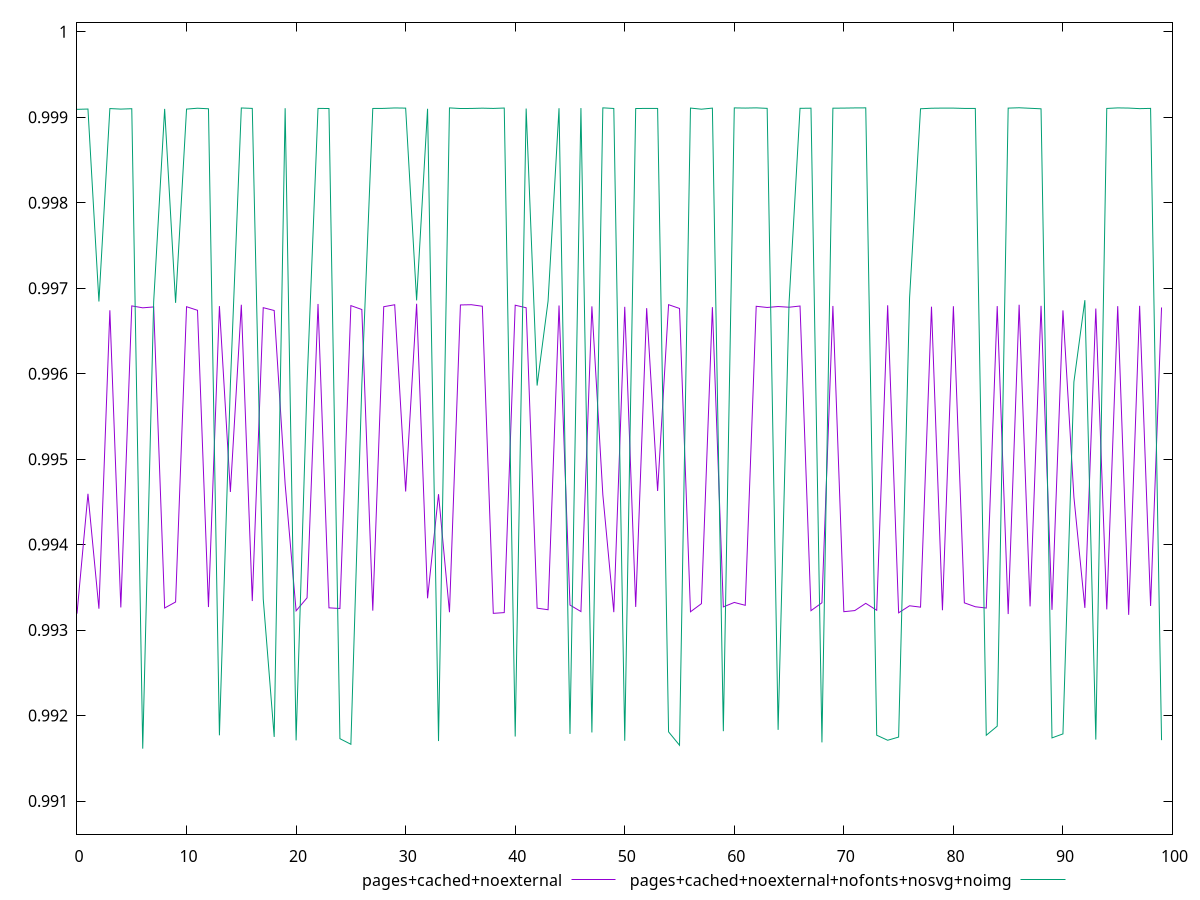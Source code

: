 $_pagesCachedNoexternal <<EOF
0.9931923664126172
0.9945948835465117
0.9932503618749767
0.9967417836962335
0.9932651468467744
0.9967932883600783
0.9967707724354898
0.9967809848227722
0.9932580939522409
0.9933287095246073
0.9967836435650663
0.9967417489935856
0.9932697917608571
0.996790653863916
0.9946158987193359
0.9968069061503041
0.9933395269443488
0.9967723647571034
0.996739402456025
0.994707090020431
0.9932252497442203
0.9933772227703475
0.9968160850047442
0.9932604189313847
0.9932524267473057
0.9967966820109939
0.9967508686152708
0.9932270623337148
0.9967837237602886
0.9968065711321653
0.9946217437501496
0.9968181561693557
0.9933720603004116
0.9945902772908279
0.9932090741830669
0.9968044145379448
0.9968071089716771
0.9967891254831005
0.99319585321536
0.9932045626461841
0.9968012369419885
0.9967715031838846
0.9932564734110833
0.9932380519213826
0.996797703009652
0.99329302995781
0.9932168035369129
0.9967875622213677
0.994583422252648
0.993209703529236
0.9967824244141507
0.9932708467007008
0.9967664888759578
0.9946280939235639
0.9968073767267528
0.9967634167329416
0.9932140425055365
0.9933091480783445
0.9967787947150798
0.9932713244816154
0.9933234710845797
0.9932899644890888
0.9967885899639004
0.9967748152825795
0.9967858690018143
0.9967775948451855
0.9967918889848334
0.9932272944386074
0.9933195882418493
0.996792837957269
0.9932151640243687
0.9932284183382875
0.9933129119551773
0.9932319343527514
0.9968005682749197
0.9932020753355421
0.9932844765104798
0.9932683482774448
0.9967842827941344
0.9932324782751916
0.996789184981124
0.9933187432084727
0.9932730731883304
0.9932578212561582
0.9967906744521693
0.993187838003689
0.9968062793943424
0.9932774253552767
0.9967944198747485
0.9932367278862971
0.9967408234880567
0.9945571472051364
0.9932598057517827
0.9967624796995049
0.9932420919411744
0.9967905143187148
0.9931780629005007
0.9967943033082065
0.9932822753125379
0.9967747785464255
EOF
$_pagesCachedNoexternalNofontsNosvgNoimg <<EOF
0.9990930934913341
0.9990966220507254
0.9968448668583935
0.9991020506721109
0.9990958763873419
0.9991004248999593
0.9916125549924724
0.9968441033469253
0.9990981414017912
0.9968287417992965
0.9990959219742772
0.9991062143535598
0.9990997392437355
0.9917687924793825
0.9958711526543873
0.9991091296818885
0.9991040958224531
0.9933641126278419
0.9917502251885966
0.9991061102198839
0.9917091312602238
0.9958816669312813
0.9991038871598231
0.9991026831594871
0.9917294958792802
0.9916638379655658
0.9958718343254586
0.9991032152151236
0.9991041035819009
0.9991094056158831
0.9991074357096579
0.9968577140126558
0.9990995592183632
0.9917015632921429
0.9991100344783903
0.9991026136676721
0.9991034218433734
0.9991068548682152
0.9991037444368551
0.9991083512996715
0.9917549092661533
0.9991020269200663
0.9958613430010105
0.9968493468848105
0.9991063589201294
0.9917850062375112
0.9991080420318603
0.9918019498893502
0.9991105982717798
0.9991031932128462
0.9917052480522156
0.99910244876964
0.9991038319699665
0.999103241962422
0.9918094281058021
0.9916527091413176
0.999107973294293
0.9990948330412673
0.9991073385650454
0.9918168766323296
0.9991098796542994
0.999107831509982
0.999110355639055
0.999104528116048
0.9918327152134576
0.9968324846167393
0.9991048361819134
0.9991065486360111
0.9916860241497718
0.9991063761292176
0.9991075766835973
0.9991096553150098
0.9991104087997674
0.9917699896093919
0.9917109686052907
0.9917482825969008
0.996887744923504
0.9990997370801361
0.9991059940264901
0.9991075719560949
0.9991073957352208
0.9991037655661491
0.999103570213143
0.9917692895018647
0.9918759134847381
0.9991075079179967
0.9991115078978965
0.999105460676506
0.9990993523275497
0.9917385329293943
0.9917854062491975
0.995902933073859
0.9968601689275232
0.9917184495901742
0.9991035555495438
0.9991100383380017
0.9991079127158793
0.9991012687560442
0.9991041902255006
0.9917119903684618
EOF
set key outside below
set terminal pngcairo
set output "report_00005_2020-11-02T22-26-11.212Z/first-cpu-idle/first-cpu-idle_pages+cached+noexternal_pages+cached+noexternal+nofonts+nosvg+noimg.png"
set yrange [0.9906125549924724:1.0001115078978964]
plot $_pagesCachedNoexternal title "pages+cached+noexternal" with line ,$_pagesCachedNoexternalNofontsNosvgNoimg title "pages+cached+noexternal+nofonts+nosvg+noimg" with line ,